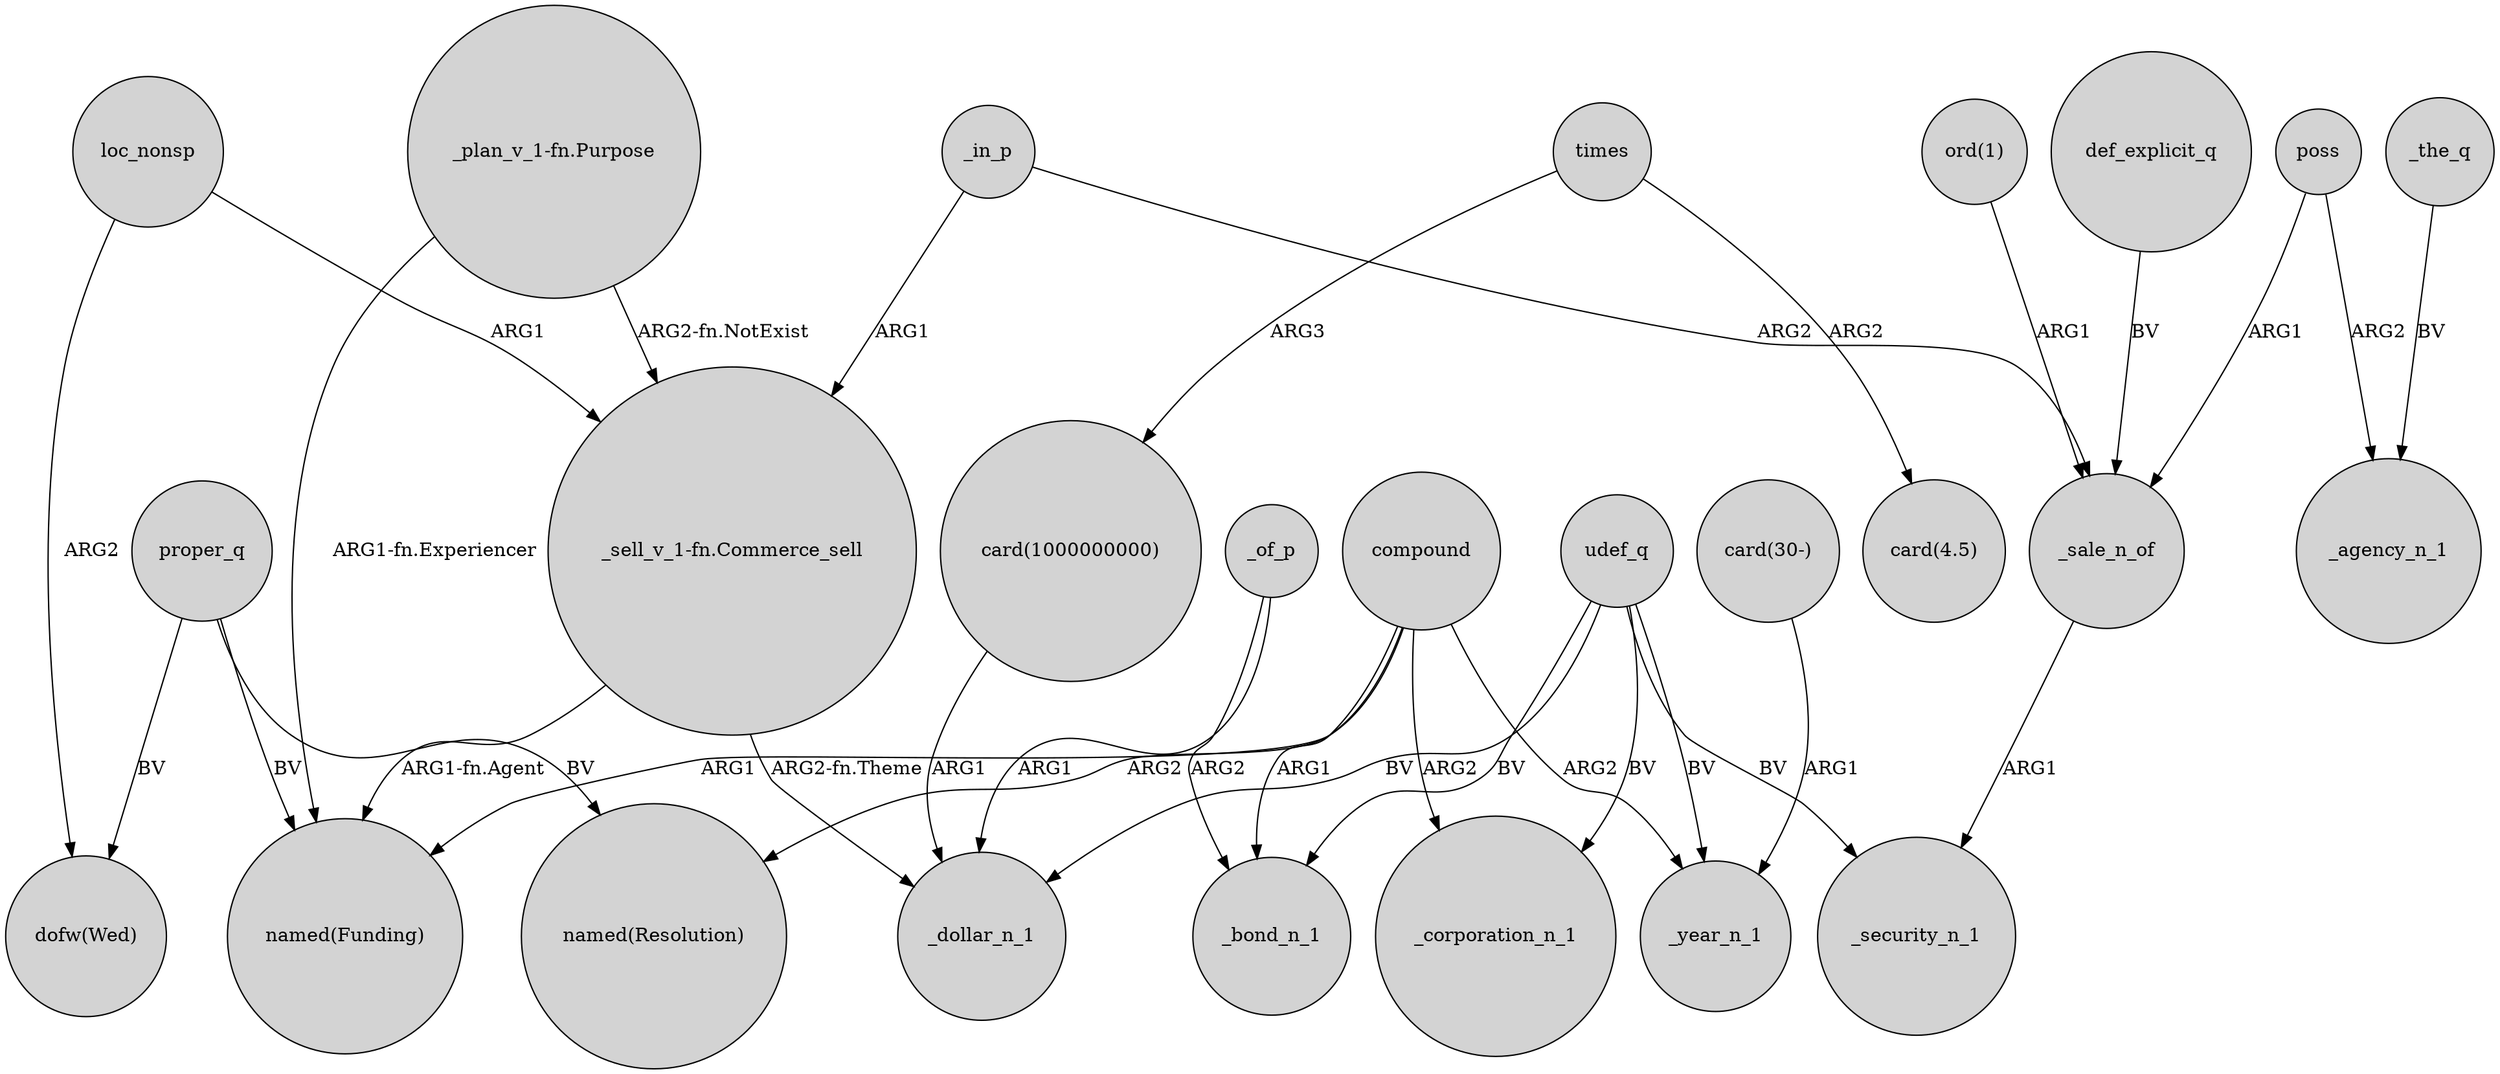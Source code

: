 digraph {
	node [shape=circle style=filled]
	compound -> "named(Funding)" [label=ARG1]
	_the_q -> _agency_n_1 [label=BV]
	_of_p -> _dollar_n_1 [label=ARG1]
	compound -> _bond_n_1 [label=ARG1]
	compound -> _corporation_n_1 [label=ARG2]
	"card(30-)" -> _year_n_1 [label=ARG1]
	"ord(1)" -> _sale_n_of [label=ARG1]
	_of_p -> _bond_n_1 [label=ARG2]
	def_explicit_q -> _sale_n_of [label=BV]
	_in_p -> _sale_n_of [label=ARG2]
	times -> "card(1000000000)" [label=ARG3]
	_sale_n_of -> _security_n_1 [label=ARG1]
	udef_q -> _corporation_n_1 [label=BV]
	udef_q -> _bond_n_1 [label=BV]
	udef_q -> _security_n_1 [label=BV]
	proper_q -> "dofw(Wed)" [label=BV]
	_in_p -> "_sell_v_1-fn.Commerce_sell" [label=ARG1]
	poss -> _sale_n_of [label=ARG1]
	poss -> _agency_n_1 [label=ARG2]
	"_sell_v_1-fn.Commerce_sell" -> _dollar_n_1 [label="ARG2-fn.Theme"]
	proper_q -> "named(Resolution)" [label=BV]
	"_plan_v_1-fn.Purpose" -> "_sell_v_1-fn.Commerce_sell" [label="ARG2-fn.NotExist"]
	udef_q -> _year_n_1 [label=BV]
	udef_q -> _dollar_n_1 [label=BV]
	proper_q -> "named(Funding)" [label=BV]
	"card(1000000000)" -> _dollar_n_1 [label=ARG1]
	loc_nonsp -> "_sell_v_1-fn.Commerce_sell" [label=ARG1]
	"_sell_v_1-fn.Commerce_sell" -> "named(Funding)" [label="ARG1-fn.Agent"]
	loc_nonsp -> "dofw(Wed)" [label=ARG2]
	times -> "card(4.5)" [label=ARG2]
	compound -> _year_n_1 [label=ARG2]
	"_plan_v_1-fn.Purpose" -> "named(Funding)" [label="ARG1-fn.Experiencer"]
	compound -> "named(Resolution)" [label=ARG2]
}
